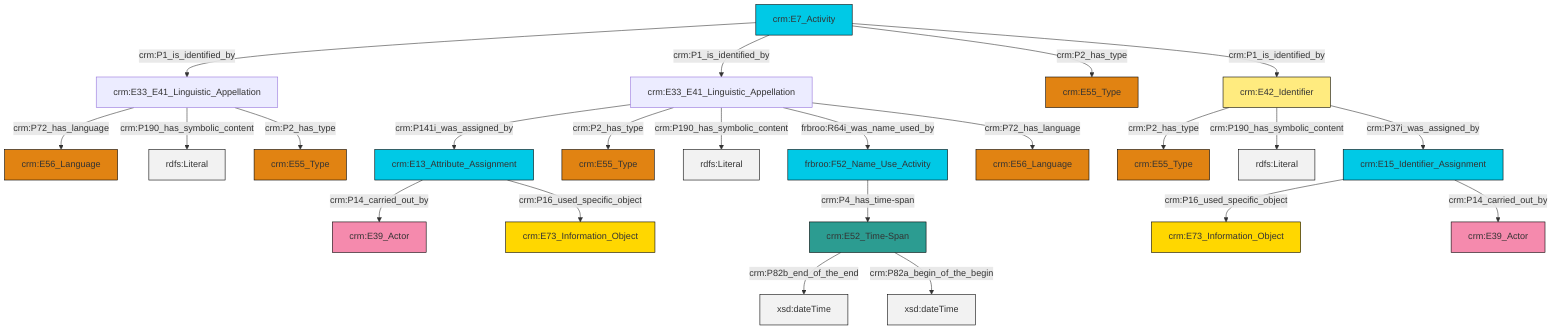 graph TD
classDef Literal fill:#f2f2f2,stroke:#000000;
classDef CRM_Entity fill:#FFFFFF,stroke:#000000;
classDef Temporal_Entity fill:#00C9E6, stroke:#000000;
classDef Type fill:#E18312, stroke:#000000;
classDef Time-Span fill:#2C9C91, stroke:#000000;
classDef Appellation fill:#FFEB7F, stroke:#000000;
classDef Place fill:#008836, stroke:#000000;
classDef Persistent_Item fill:#B266B2, stroke:#000000;
classDef Conceptual_Object fill:#FFD700, stroke:#000000;
classDef Physical_Thing fill:#D2B48C, stroke:#000000;
classDef Actor fill:#f58aad, stroke:#000000;
classDef PC_Classes fill:#4ce600, stroke:#000000;
classDef Multi fill:#cccccc,stroke:#000000;

0["crm:E13_Attribute_Assignment"]:::Temporal_Entity -->|crm:P14_carried_out_by| 1["crm:E39_Actor"]:::Actor
2["crm:E7_Activity"]:::Temporal_Entity -->|crm:P1_is_identified_by| 3["crm:E33_E41_Linguistic_Appellation"]:::Default
10["crm:E15_Identifier_Assignment"]:::Temporal_Entity -->|crm:P16_used_specific_object| 11["crm:E73_Information_Object"]:::Conceptual_Object
12["crm:E33_E41_Linguistic_Appellation"]:::Default -->|crm:P141i_was_assigned_by| 0["crm:E13_Attribute_Assignment"]:::Temporal_Entity
2["crm:E7_Activity"]:::Temporal_Entity -->|crm:P1_is_identified_by| 12["crm:E33_E41_Linguistic_Appellation"]:::Default
12["crm:E33_E41_Linguistic_Appellation"]:::Default -->|crm:P2_has_type| 8["crm:E55_Type"]:::Type
2["crm:E7_Activity"]:::Temporal_Entity -->|crm:P2_has_type| 13["crm:E55_Type"]:::Type
12["crm:E33_E41_Linguistic_Appellation"]:::Default -->|crm:P190_has_symbolic_content| 14[rdfs:Literal]:::Literal
15["crm:E42_Identifier"]:::Appellation -->|crm:P2_has_type| 16["crm:E55_Type"]:::Type
12["crm:E33_E41_Linguistic_Appellation"]:::Default -->|frbroo:R64i_was_name_used_by| 20["frbroo:F52_Name_Use_Activity"]:::Temporal_Entity
0["crm:E13_Attribute_Assignment"]:::Temporal_Entity -->|crm:P16_used_specific_object| 22["crm:E73_Information_Object"]:::Conceptual_Object
23["crm:E52_Time-Span"]:::Time-Span -->|crm:P82b_end_of_the_end| 24[xsd:dateTime]:::Literal
15["crm:E42_Identifier"]:::Appellation -->|crm:P190_has_symbolic_content| 26[rdfs:Literal]:::Literal
2["crm:E7_Activity"]:::Temporal_Entity -->|crm:P1_is_identified_by| 15["crm:E42_Identifier"]:::Appellation
3["crm:E33_E41_Linguistic_Appellation"]:::Default -->|crm:P72_has_language| 17["crm:E56_Language"]:::Type
20["frbroo:F52_Name_Use_Activity"]:::Temporal_Entity -->|crm:P4_has_time-span| 23["crm:E52_Time-Span"]:::Time-Span
10["crm:E15_Identifier_Assignment"]:::Temporal_Entity -->|crm:P14_carried_out_by| 6["crm:E39_Actor"]:::Actor
23["crm:E52_Time-Span"]:::Time-Span -->|crm:P82a_begin_of_the_begin| 40[xsd:dateTime]:::Literal
15["crm:E42_Identifier"]:::Appellation -->|crm:P37i_was_assigned_by| 10["crm:E15_Identifier_Assignment"]:::Temporal_Entity
3["crm:E33_E41_Linguistic_Appellation"]:::Default -->|crm:P190_has_symbolic_content| 41[rdfs:Literal]:::Literal
12["crm:E33_E41_Linguistic_Appellation"]:::Default -->|crm:P72_has_language| 30["crm:E56_Language"]:::Type
3["crm:E33_E41_Linguistic_Appellation"]:::Default -->|crm:P2_has_type| 4["crm:E55_Type"]:::Type